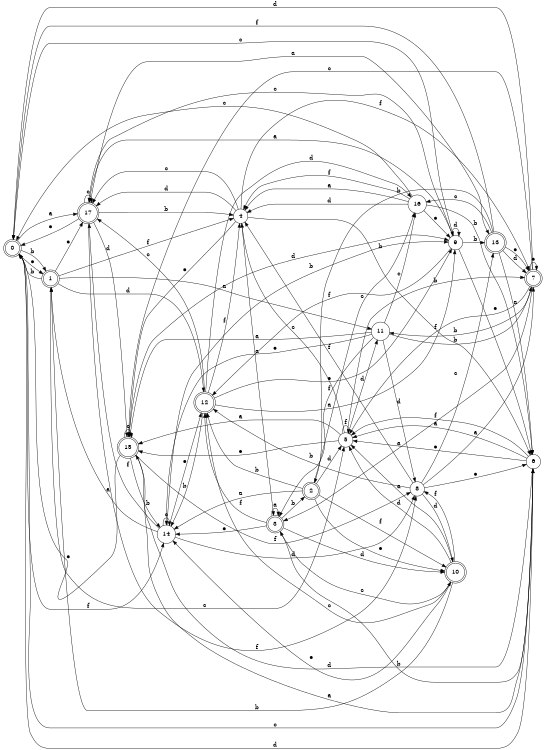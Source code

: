 digraph n15_9 {
__start0 [label="" shape="none"];

rankdir=LR;
size="8,5";

s0 [style="rounded,filled", color="black", fillcolor="white" shape="doublecircle", label="0"];
s1 [style="rounded,filled", color="black", fillcolor="white" shape="doublecircle", label="1"];
s2 [style="rounded,filled", color="black", fillcolor="white" shape="doublecircle", label="2"];
s3 [style="rounded,filled", color="black", fillcolor="white" shape="doublecircle", label="3"];
s4 [style="filled", color="black", fillcolor="white" shape="circle", label="4"];
s5 [style="filled", color="black", fillcolor="white" shape="circle", label="5"];
s6 [style="filled", color="black", fillcolor="white" shape="circle", label="6"];
s7 [style="rounded,filled", color="black", fillcolor="white" shape="doublecircle", label="7"];
s8 [style="filled", color="black", fillcolor="white" shape="circle", label="8"];
s9 [style="filled", color="black", fillcolor="white" shape="circle", label="9"];
s10 [style="rounded,filled", color="black", fillcolor="white" shape="doublecircle", label="10"];
s11 [style="filled", color="black", fillcolor="white" shape="circle", label="11"];
s12 [style="rounded,filled", color="black", fillcolor="white" shape="doublecircle", label="12"];
s13 [style="rounded,filled", color="black", fillcolor="white" shape="doublecircle", label="13"];
s14 [style="filled", color="black", fillcolor="white" shape="circle", label="14"];
s15 [style="rounded,filled", color="black", fillcolor="white" shape="doublecircle", label="15"];
s16 [style="filled", color="black", fillcolor="white" shape="circle", label="16"];
s17 [style="rounded,filled", color="black", fillcolor="white" shape="doublecircle", label="17"];
s0 -> s17 [label="a"];
s0 -> s1 [label="b"];
s0 -> s9 [label="c"];
s0 -> s6 [label="d"];
s0 -> s1 [label="e"];
s0 -> s14 [label="f"];
s1 -> s11 [label="a"];
s1 -> s0 [label="b"];
s1 -> s5 [label="c"];
s1 -> s12 [label="d"];
s1 -> s17 [label="e"];
s1 -> s4 [label="f"];
s2 -> s14 [label="a"];
s2 -> s12 [label="b"];
s2 -> s16 [label="c"];
s2 -> s5 [label="d"];
s2 -> s10 [label="e"];
s2 -> s10 [label="f"];
s3 -> s3 [label="a"];
s3 -> s2 [label="b"];
s3 -> s10 [label="c"];
s3 -> s10 [label="d"];
s3 -> s14 [label="e"];
s3 -> s12 [label="f"];
s4 -> s3 [label="a"];
s4 -> s6 [label="b"];
s4 -> s17 [label="c"];
s4 -> s17 [label="d"];
s4 -> s15 [label="e"];
s4 -> s7 [label="f"];
s5 -> s15 [label="a"];
s5 -> s7 [label="b"];
s5 -> s4 [label="c"];
s5 -> s11 [label="d"];
s5 -> s15 [label="e"];
s5 -> s5 [label="f"];
s6 -> s5 [label="a"];
s6 -> s3 [label="b"];
s6 -> s0 [label="c"];
s6 -> s15 [label="d"];
s6 -> s5 [label="e"];
s6 -> s5 [label="f"];
s7 -> s3 [label="a"];
s7 -> s11 [label="b"];
s7 -> s15 [label="c"];
s7 -> s0 [label="d"];
s7 -> s7 [label="e"];
s7 -> s5 [label="f"];
s8 -> s7 [label="a"];
s8 -> s12 [label="b"];
s8 -> s13 [label="c"];
s8 -> s10 [label="d"];
s8 -> s6 [label="e"];
s8 -> s4 [label="f"];
s9 -> s17 [label="a"];
s9 -> s13 [label="b"];
s9 -> s17 [label="c"];
s9 -> s9 [label="d"];
s9 -> s6 [label="e"];
s9 -> s12 [label="f"];
s10 -> s5 [label="a"];
s10 -> s1 [label="b"];
s10 -> s12 [label="c"];
s10 -> s5 [label="d"];
s10 -> s14 [label="e"];
s10 -> s8 [label="f"];
s11 -> s15 [label="a"];
s11 -> s7 [label="b"];
s11 -> s16 [label="c"];
s11 -> s8 [label="d"];
s11 -> s14 [label="e"];
s11 -> s3 [label="f"];
s12 -> s9 [label="a"];
s12 -> s14 [label="b"];
s12 -> s17 [label="c"];
s12 -> s16 [label="d"];
s12 -> s9 [label="e"];
s12 -> s4 [label="f"];
s13 -> s6 [label="a"];
s13 -> s2 [label="b"];
s13 -> s16 [label="c"];
s13 -> s7 [label="d"];
s13 -> s7 [label="e"];
s13 -> s0 [label="f"];
s14 -> s1 [label="a"];
s14 -> s9 [label="b"];
s14 -> s14 [label="c"];
s14 -> s8 [label="d"];
s14 -> s12 [label="e"];
s14 -> s17 [label="f"];
s15 -> s6 [label="a"];
s15 -> s14 [label="b"];
s15 -> s15 [label="c"];
s15 -> s9 [label="d"];
s15 -> s0 [label="e"];
s15 -> s8 [label="f"];
s16 -> s4 [label="a"];
s16 -> s6 [label="b"];
s16 -> s0 [label="c"];
s16 -> s4 [label="d"];
s16 -> s9 [label="e"];
s16 -> s4 [label="f"];
s17 -> s13 [label="a"];
s17 -> s4 [label="b"];
s17 -> s17 [label="c"];
s17 -> s15 [label="d"];
s17 -> s0 [label="e"];
s17 -> s8 [label="f"];

}